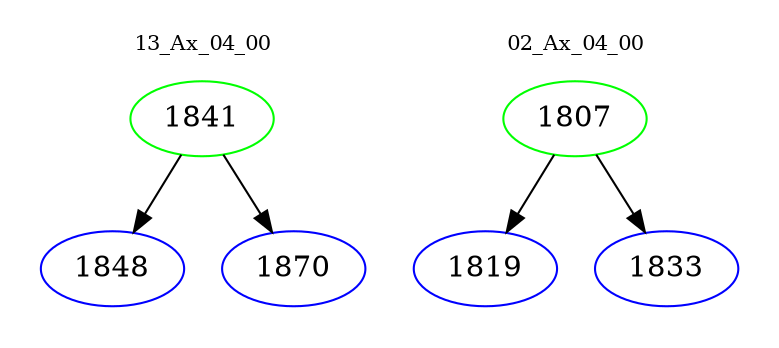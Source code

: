 digraph{
subgraph cluster_0 {
color = white
label = "13_Ax_04_00";
fontsize=10;
T0_1841 [label="1841", color="green"]
T0_1841 -> T0_1848 [color="black"]
T0_1848 [label="1848", color="blue"]
T0_1841 -> T0_1870 [color="black"]
T0_1870 [label="1870", color="blue"]
}
subgraph cluster_1 {
color = white
label = "02_Ax_04_00";
fontsize=10;
T1_1807 [label="1807", color="green"]
T1_1807 -> T1_1819 [color="black"]
T1_1819 [label="1819", color="blue"]
T1_1807 -> T1_1833 [color="black"]
T1_1833 [label="1833", color="blue"]
}
}

